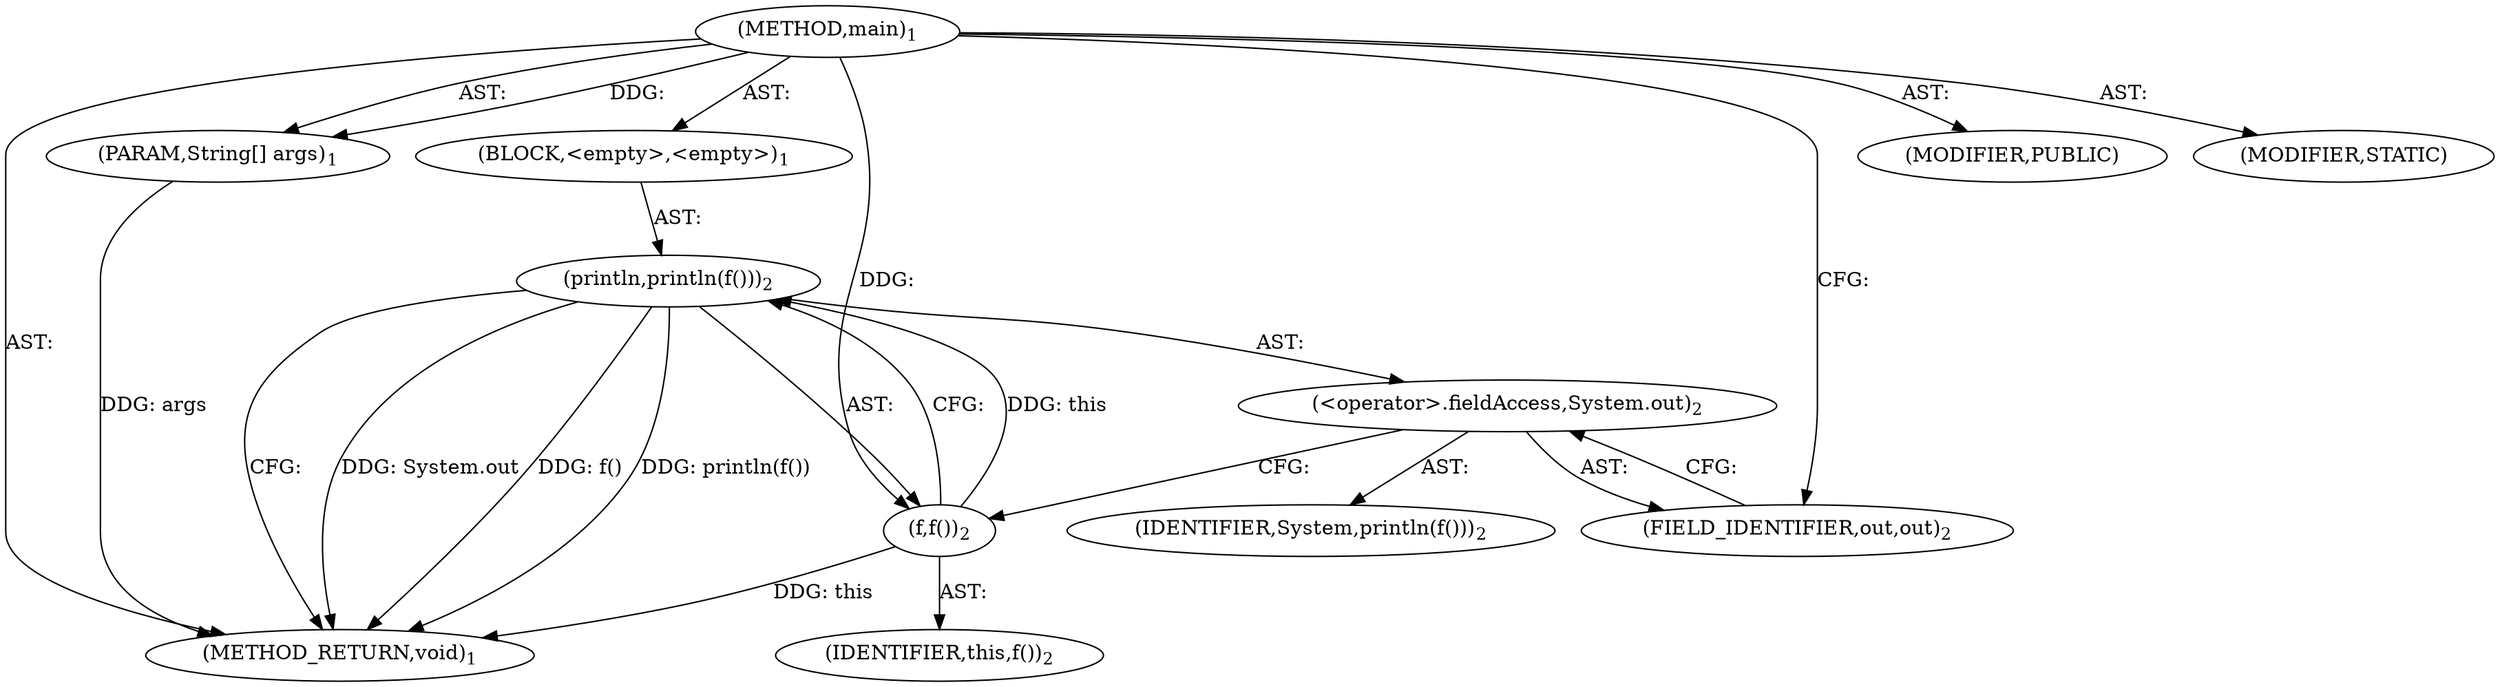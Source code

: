 digraph "main" {  
"17" [label = <(METHOD,main)<SUB>1</SUB>> ]
"18" [label = <(PARAM,String[] args)<SUB>1</SUB>> ]
"19" [label = <(BLOCK,&lt;empty&gt;,&lt;empty&gt;)<SUB>1</SUB>> ]
"20" [label = <(println,println(f()))<SUB>2</SUB>> ]
"21" [label = <(&lt;operator&gt;.fieldAccess,System.out)<SUB>2</SUB>> ]
"22" [label = <(IDENTIFIER,System,println(f()))<SUB>2</SUB>> ]
"23" [label = <(FIELD_IDENTIFIER,out,out)<SUB>2</SUB>> ]
"24" [label = <(f,f())<SUB>2</SUB>> ]
"25" [label = <(IDENTIFIER,this,f())<SUB>2</SUB>> ]
"26" [label = <(MODIFIER,PUBLIC)> ]
"27" [label = <(MODIFIER,STATIC)> ]
"28" [label = <(METHOD_RETURN,void)<SUB>1</SUB>> ]
  "17" -> "18"  [ label = "AST: "] 
  "17" -> "19"  [ label = "AST: "] 
  "17" -> "26"  [ label = "AST: "] 
  "17" -> "27"  [ label = "AST: "] 
  "17" -> "28"  [ label = "AST: "] 
  "19" -> "20"  [ label = "AST: "] 
  "20" -> "21"  [ label = "AST: "] 
  "20" -> "24"  [ label = "AST: "] 
  "21" -> "22"  [ label = "AST: "] 
  "21" -> "23"  [ label = "AST: "] 
  "24" -> "25"  [ label = "AST: "] 
  "20" -> "28"  [ label = "CFG: "] 
  "21" -> "24"  [ label = "CFG: "] 
  "24" -> "20"  [ label = "CFG: "] 
  "23" -> "21"  [ label = "CFG: "] 
  "17" -> "23"  [ label = "CFG: "] 
  "18" -> "28"  [ label = "DDG: args"] 
  "20" -> "28"  [ label = "DDG: System.out"] 
  "20" -> "28"  [ label = "DDG: f()"] 
  "20" -> "28"  [ label = "DDG: println(f())"] 
  "24" -> "28"  [ label = "DDG: this"] 
  "17" -> "18"  [ label = "DDG: "] 
  "24" -> "20"  [ label = "DDG: this"] 
  "17" -> "24"  [ label = "DDG: "] 
}
